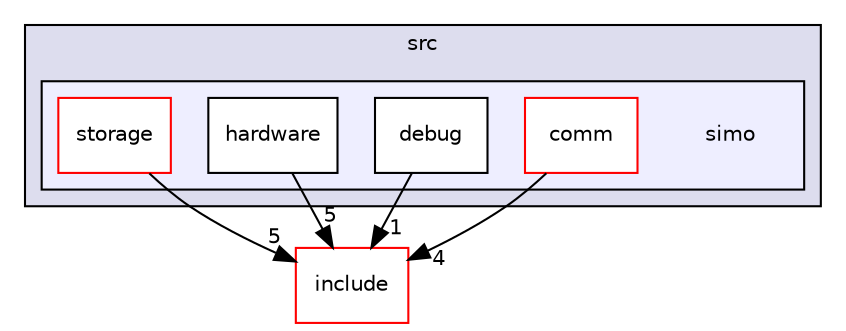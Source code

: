 digraph "core/src/simo" {
  compound=true
  node [ fontsize="10", fontname="Helvetica"];
  edge [ labelfontsize="10", labelfontname="Helvetica"];
  subgraph clusterdir_90fd98a0ba30abf7a6068a44995d2d6b {
    graph [ bgcolor="#ddddee", pencolor="black", label="src" fontname="Helvetica", fontsize="10", URL="dir_90fd98a0ba30abf7a6068a44995d2d6b.html"]
  subgraph clusterdir_c4acac0979fb7e09bcb67a660e699ac3 {
    graph [ bgcolor="#eeeeff", pencolor="black", label="" URL="dir_c4acac0979fb7e09bcb67a660e699ac3.html"];
    dir_c4acac0979fb7e09bcb67a660e699ac3 [shape=plaintext label="simo"];
    dir_6fa789263611014976c50996af3517c5 [shape=box label="comm" color="red" fillcolor="white" style="filled" URL="dir_6fa789263611014976c50996af3517c5.html"];
    dir_1214f108a158601785dad9b171a6a316 [shape=box label="debug" color="black" fillcolor="white" style="filled" URL="dir_1214f108a158601785dad9b171a6a316.html"];
    dir_6d88a1801a5915da0665f21e766a543a [shape=box label="hardware" color="black" fillcolor="white" style="filled" URL="dir_6d88a1801a5915da0665f21e766a543a.html"];
    dir_2c8bc93ff3a5e0101bc097bb9a4d49bf [shape=box label="storage" color="red" fillcolor="white" style="filled" URL="dir_2c8bc93ff3a5e0101bc097bb9a4d49bf.html"];
  }
  }
  dir_24d671cfcbc5d5238a6bd565a49d198f [shape=box label="include" fillcolor="white" style="filled" color="red" URL="dir_24d671cfcbc5d5238a6bd565a49d198f.html"];
  dir_1214f108a158601785dad9b171a6a316->dir_24d671cfcbc5d5238a6bd565a49d198f [headlabel="1", labeldistance=1.5 headhref="dir_000013_000001.html"];
  dir_6fa789263611014976c50996af3517c5->dir_24d671cfcbc5d5238a6bd565a49d198f [headlabel="4", labeldistance=1.5 headhref="dir_000011_000001.html"];
  dir_2c8bc93ff3a5e0101bc097bb9a4d49bf->dir_24d671cfcbc5d5238a6bd565a49d198f [headlabel="5", labeldistance=1.5 headhref="dir_000015_000001.html"];
  dir_6d88a1801a5915da0665f21e766a543a->dir_24d671cfcbc5d5238a6bd565a49d198f [headlabel="5", labeldistance=1.5 headhref="dir_000014_000001.html"];
}
